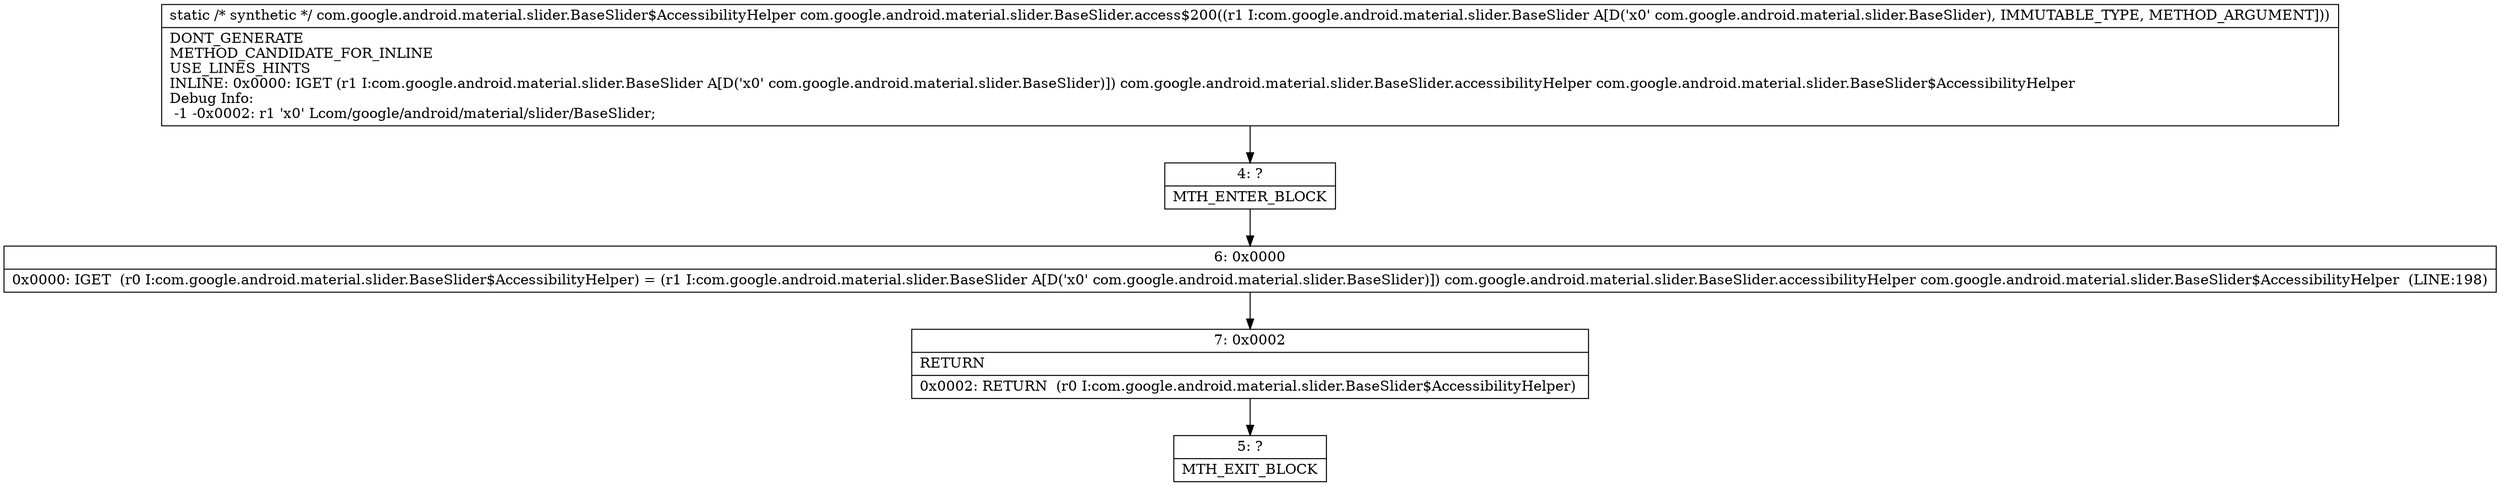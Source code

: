 digraph "CFG forcom.google.android.material.slider.BaseSlider.access$200(Lcom\/google\/android\/material\/slider\/BaseSlider;)Lcom\/google\/android\/material\/slider\/BaseSlider$AccessibilityHelper;" {
Node_4 [shape=record,label="{4\:\ ?|MTH_ENTER_BLOCK\l}"];
Node_6 [shape=record,label="{6\:\ 0x0000|0x0000: IGET  (r0 I:com.google.android.material.slider.BaseSlider$AccessibilityHelper) = (r1 I:com.google.android.material.slider.BaseSlider A[D('x0' com.google.android.material.slider.BaseSlider)]) com.google.android.material.slider.BaseSlider.accessibilityHelper com.google.android.material.slider.BaseSlider$AccessibilityHelper  (LINE:198)\l}"];
Node_7 [shape=record,label="{7\:\ 0x0002|RETURN\l|0x0002: RETURN  (r0 I:com.google.android.material.slider.BaseSlider$AccessibilityHelper) \l}"];
Node_5 [shape=record,label="{5\:\ ?|MTH_EXIT_BLOCK\l}"];
MethodNode[shape=record,label="{static \/* synthetic *\/ com.google.android.material.slider.BaseSlider$AccessibilityHelper com.google.android.material.slider.BaseSlider.access$200((r1 I:com.google.android.material.slider.BaseSlider A[D('x0' com.google.android.material.slider.BaseSlider), IMMUTABLE_TYPE, METHOD_ARGUMENT]))  | DONT_GENERATE\lMETHOD_CANDIDATE_FOR_INLINE\lUSE_LINES_HINTS\lINLINE: 0x0000: IGET  (r1 I:com.google.android.material.slider.BaseSlider A[D('x0' com.google.android.material.slider.BaseSlider)]) com.google.android.material.slider.BaseSlider.accessibilityHelper com.google.android.material.slider.BaseSlider$AccessibilityHelper\lDebug Info:\l  \-1 \-0x0002: r1 'x0' Lcom\/google\/android\/material\/slider\/BaseSlider;\l}"];
MethodNode -> Node_4;Node_4 -> Node_6;
Node_6 -> Node_7;
Node_7 -> Node_5;
}

